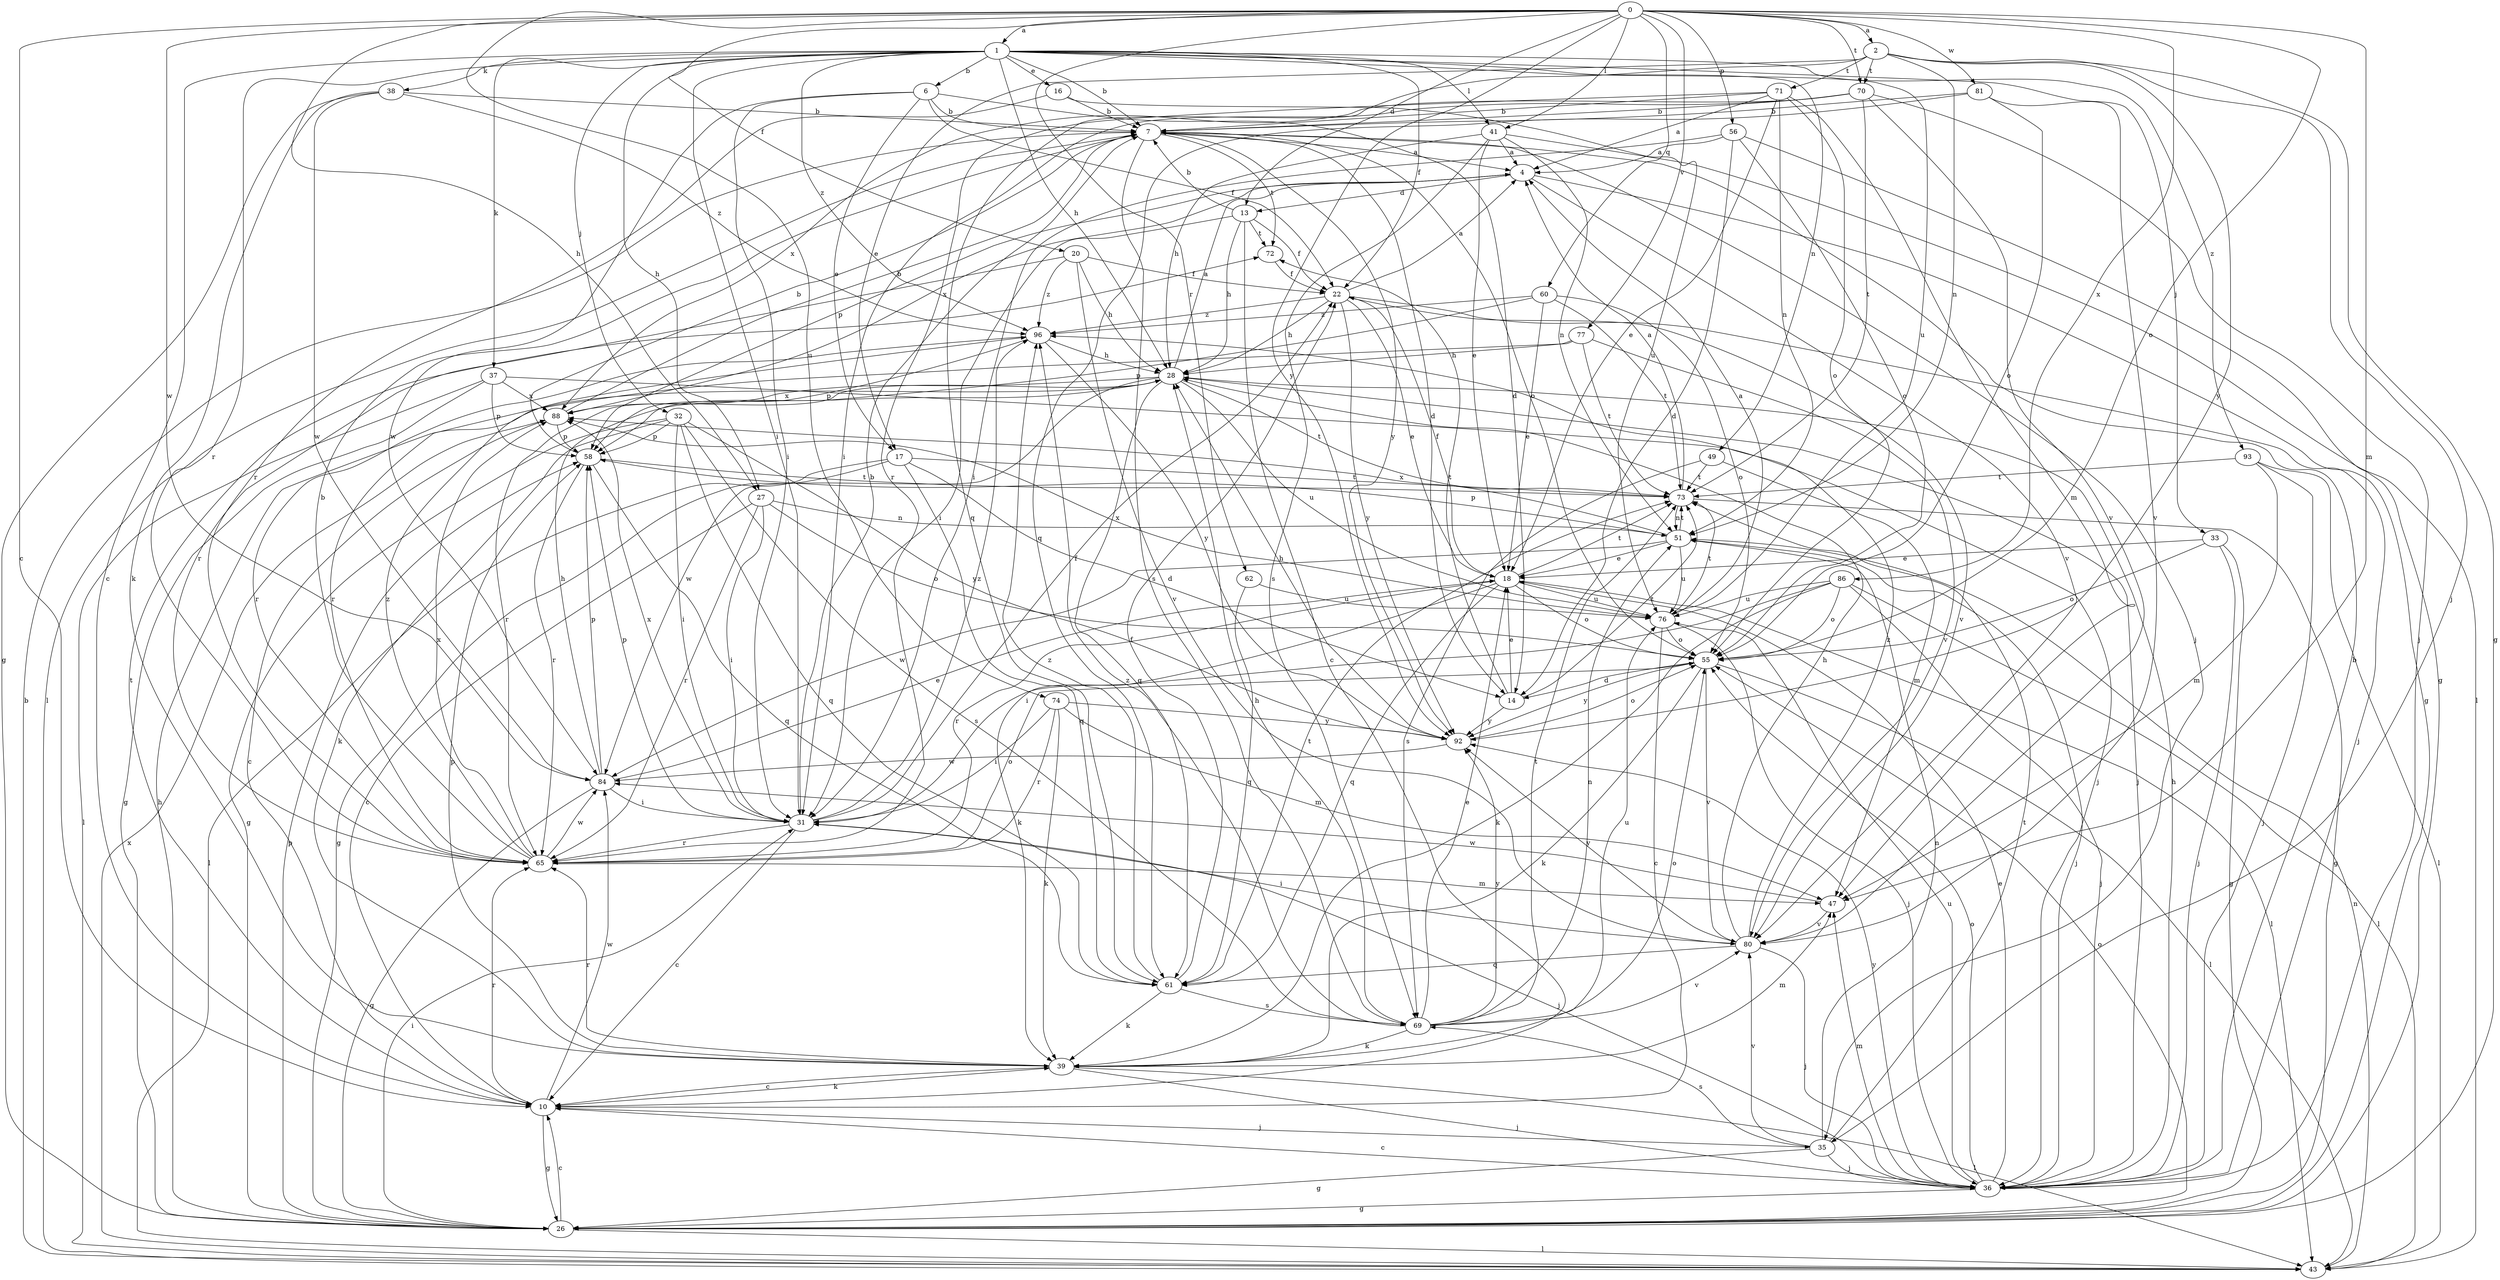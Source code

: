 strict digraph  {
0;
1;
2;
4;
6;
7;
10;
13;
14;
16;
17;
18;
20;
22;
26;
27;
28;
31;
32;
33;
35;
36;
37;
38;
39;
41;
43;
47;
49;
51;
55;
56;
58;
60;
61;
62;
65;
69;
70;
71;
72;
73;
74;
76;
77;
80;
81;
84;
86;
88;
92;
93;
96;
0 -> 1  [label=a];
0 -> 2  [label=a];
0 -> 10  [label=c];
0 -> 13  [label=d];
0 -> 20  [label=f];
0 -> 27  [label=h];
0 -> 41  [label=l];
0 -> 47  [label=m];
0 -> 55  [label=o];
0 -> 56  [label=p];
0 -> 60  [label=q];
0 -> 62  [label=r];
0 -> 70  [label=t];
0 -> 74  [label=u];
0 -> 77  [label=v];
0 -> 81  [label=w];
0 -> 84  [label=w];
0 -> 86  [label=x];
0 -> 92  [label=y];
1 -> 6  [label=b];
1 -> 7  [label=b];
1 -> 10  [label=c];
1 -> 16  [label=e];
1 -> 22  [label=f];
1 -> 27  [label=h];
1 -> 28  [label=h];
1 -> 31  [label=i];
1 -> 32  [label=j];
1 -> 33  [label=j];
1 -> 37  [label=k];
1 -> 38  [label=k];
1 -> 41  [label=l];
1 -> 49  [label=n];
1 -> 65  [label=r];
1 -> 76  [label=u];
1 -> 93  [label=z];
1 -> 96  [label=z];
2 -> 17  [label=e];
2 -> 26  [label=g];
2 -> 35  [label=j];
2 -> 51  [label=n];
2 -> 61  [label=q];
2 -> 70  [label=t];
2 -> 71  [label=t];
2 -> 92  [label=y];
4 -> 13  [label=d];
4 -> 26  [label=g];
4 -> 58  [label=p];
4 -> 80  [label=v];
4 -> 88  [label=x];
6 -> 7  [label=b];
6 -> 14  [label=d];
6 -> 17  [label=e];
6 -> 22  [label=f];
6 -> 31  [label=i];
6 -> 84  [label=w];
7 -> 4  [label=a];
7 -> 14  [label=d];
7 -> 35  [label=j];
7 -> 43  [label=l];
7 -> 55  [label=o];
7 -> 69  [label=s];
7 -> 72  [label=t];
7 -> 92  [label=y];
10 -> 26  [label=g];
10 -> 35  [label=j];
10 -> 39  [label=k];
10 -> 65  [label=r];
10 -> 72  [label=t];
10 -> 84  [label=w];
13 -> 7  [label=b];
13 -> 10  [label=c];
13 -> 22  [label=f];
13 -> 28  [label=h];
13 -> 31  [label=i];
13 -> 72  [label=t];
14 -> 18  [label=e];
14 -> 72  [label=t];
14 -> 73  [label=t];
14 -> 92  [label=y];
16 -> 7  [label=b];
16 -> 65  [label=r];
16 -> 76  [label=u];
17 -> 14  [label=d];
17 -> 26  [label=g];
17 -> 43  [label=l];
17 -> 61  [label=q];
17 -> 73  [label=t];
18 -> 22  [label=f];
18 -> 39  [label=k];
18 -> 43  [label=l];
18 -> 55  [label=o];
18 -> 61  [label=q];
18 -> 65  [label=r];
18 -> 73  [label=t];
18 -> 76  [label=u];
20 -> 22  [label=f];
20 -> 28  [label=h];
20 -> 65  [label=r];
20 -> 80  [label=v];
20 -> 96  [label=z];
22 -> 4  [label=a];
22 -> 18  [label=e];
22 -> 28  [label=h];
22 -> 36  [label=j];
22 -> 80  [label=v];
22 -> 92  [label=y];
22 -> 96  [label=z];
26 -> 10  [label=c];
26 -> 28  [label=h];
26 -> 31  [label=i];
26 -> 43  [label=l];
26 -> 55  [label=o];
26 -> 58  [label=p];
27 -> 10  [label=c];
27 -> 31  [label=i];
27 -> 51  [label=n];
27 -> 55  [label=o];
27 -> 65  [label=r];
28 -> 4  [label=a];
28 -> 36  [label=j];
28 -> 61  [label=q];
28 -> 65  [label=r];
28 -> 73  [label=t];
28 -> 76  [label=u];
28 -> 84  [label=w];
28 -> 88  [label=x];
31 -> 7  [label=b];
31 -> 10  [label=c];
31 -> 22  [label=f];
31 -> 36  [label=j];
31 -> 58  [label=p];
31 -> 65  [label=r];
31 -> 88  [label=x];
31 -> 96  [label=z];
32 -> 26  [label=g];
32 -> 31  [label=i];
32 -> 39  [label=k];
32 -> 58  [label=p];
32 -> 61  [label=q];
32 -> 69  [label=s];
32 -> 92  [label=y];
33 -> 18  [label=e];
33 -> 26  [label=g];
33 -> 36  [label=j];
33 -> 55  [label=o];
35 -> 26  [label=g];
35 -> 36  [label=j];
35 -> 51  [label=n];
35 -> 69  [label=s];
35 -> 73  [label=t];
35 -> 80  [label=v];
36 -> 7  [label=b];
36 -> 10  [label=c];
36 -> 18  [label=e];
36 -> 26  [label=g];
36 -> 28  [label=h];
36 -> 47  [label=m];
36 -> 55  [label=o];
36 -> 76  [label=u];
36 -> 92  [label=y];
37 -> 26  [label=g];
37 -> 36  [label=j];
37 -> 43  [label=l];
37 -> 58  [label=p];
37 -> 88  [label=x];
38 -> 7  [label=b];
38 -> 26  [label=g];
38 -> 39  [label=k];
38 -> 84  [label=w];
38 -> 96  [label=z];
39 -> 10  [label=c];
39 -> 36  [label=j];
39 -> 43  [label=l];
39 -> 47  [label=m];
39 -> 55  [label=o];
39 -> 58  [label=p];
39 -> 65  [label=r];
41 -> 4  [label=a];
41 -> 18  [label=e];
41 -> 28  [label=h];
41 -> 43  [label=l];
41 -> 51  [label=n];
41 -> 69  [label=s];
43 -> 7  [label=b];
43 -> 51  [label=n];
43 -> 88  [label=x];
47 -> 80  [label=v];
47 -> 84  [label=w];
49 -> 47  [label=m];
49 -> 69  [label=s];
49 -> 73  [label=t];
51 -> 18  [label=e];
51 -> 36  [label=j];
51 -> 58  [label=p];
51 -> 73  [label=t];
51 -> 76  [label=u];
51 -> 84  [label=w];
51 -> 88  [label=x];
55 -> 14  [label=d];
55 -> 39  [label=k];
55 -> 43  [label=l];
55 -> 80  [label=v];
55 -> 92  [label=y];
56 -> 4  [label=a];
56 -> 14  [label=d];
56 -> 26  [label=g];
56 -> 31  [label=i];
56 -> 55  [label=o];
58 -> 7  [label=b];
58 -> 61  [label=q];
58 -> 65  [label=r];
58 -> 73  [label=t];
60 -> 18  [label=e];
60 -> 55  [label=o];
60 -> 58  [label=p];
60 -> 73  [label=t];
60 -> 96  [label=z];
61 -> 22  [label=f];
61 -> 39  [label=k];
61 -> 69  [label=s];
61 -> 73  [label=t];
61 -> 96  [label=z];
62 -> 61  [label=q];
62 -> 76  [label=u];
65 -> 7  [label=b];
65 -> 47  [label=m];
65 -> 55  [label=o];
65 -> 84  [label=w];
65 -> 88  [label=x];
65 -> 96  [label=z];
69 -> 18  [label=e];
69 -> 28  [label=h];
69 -> 39  [label=k];
69 -> 51  [label=n];
69 -> 73  [label=t];
69 -> 76  [label=u];
69 -> 80  [label=v];
69 -> 92  [label=y];
69 -> 96  [label=z];
70 -> 7  [label=b];
70 -> 31  [label=i];
70 -> 36  [label=j];
70 -> 73  [label=t];
70 -> 80  [label=v];
70 -> 88  [label=x];
71 -> 4  [label=a];
71 -> 7  [label=b];
71 -> 18  [label=e];
71 -> 47  [label=m];
71 -> 51  [label=n];
71 -> 55  [label=o];
71 -> 65  [label=r];
72 -> 22  [label=f];
73 -> 4  [label=a];
73 -> 26  [label=g];
73 -> 51  [label=n];
74 -> 31  [label=i];
74 -> 39  [label=k];
74 -> 47  [label=m];
74 -> 65  [label=r];
74 -> 92  [label=y];
76 -> 4  [label=a];
76 -> 10  [label=c];
76 -> 36  [label=j];
76 -> 55  [label=o];
76 -> 73  [label=t];
76 -> 88  [label=x];
77 -> 28  [label=h];
77 -> 65  [label=r];
77 -> 73  [label=t];
77 -> 80  [label=v];
80 -> 28  [label=h];
80 -> 31  [label=i];
80 -> 36  [label=j];
80 -> 61  [label=q];
80 -> 92  [label=y];
80 -> 96  [label=z];
81 -> 7  [label=b];
81 -> 55  [label=o];
81 -> 61  [label=q];
81 -> 80  [label=v];
84 -> 18  [label=e];
84 -> 26  [label=g];
84 -> 28  [label=h];
84 -> 31  [label=i];
84 -> 58  [label=p];
86 -> 31  [label=i];
86 -> 36  [label=j];
86 -> 39  [label=k];
86 -> 43  [label=l];
86 -> 55  [label=o];
86 -> 76  [label=u];
88 -> 7  [label=b];
88 -> 10  [label=c];
88 -> 58  [label=p];
92 -> 28  [label=h];
92 -> 55  [label=o];
92 -> 84  [label=w];
93 -> 36  [label=j];
93 -> 43  [label=l];
93 -> 47  [label=m];
93 -> 73  [label=t];
96 -> 28  [label=h];
96 -> 58  [label=p];
96 -> 65  [label=r];
96 -> 92  [label=y];
}
